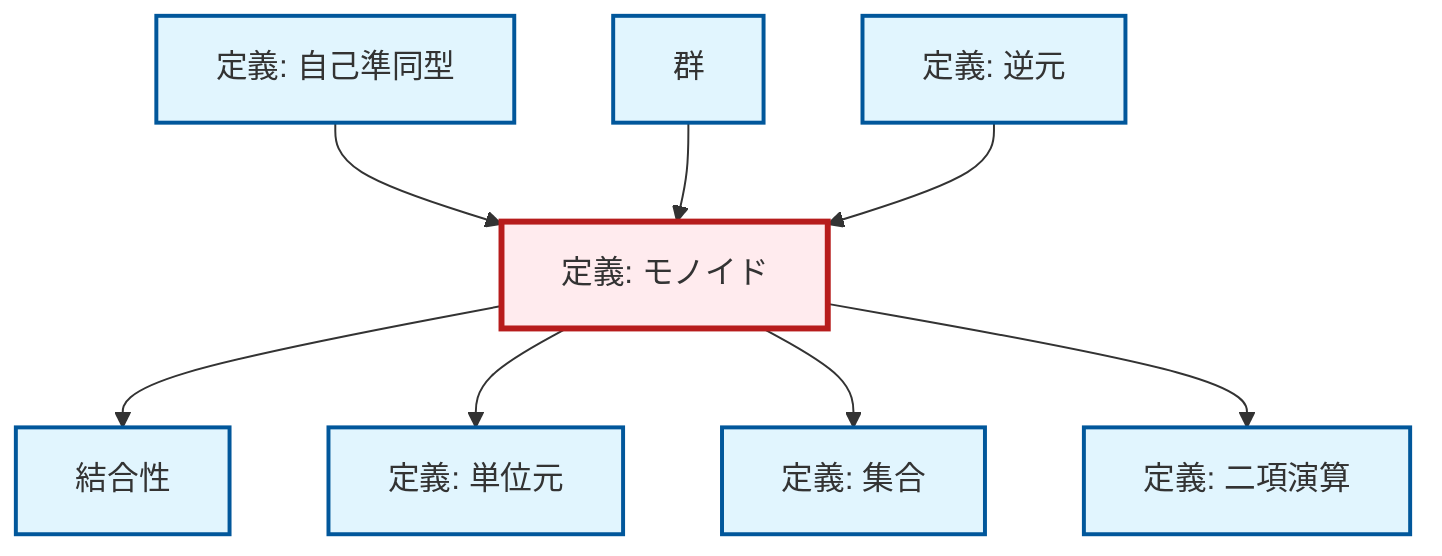 graph TD
    classDef definition fill:#e1f5fe,stroke:#01579b,stroke-width:2px
    classDef theorem fill:#f3e5f5,stroke:#4a148c,stroke-width:2px
    classDef axiom fill:#fff3e0,stroke:#e65100,stroke-width:2px
    classDef example fill:#e8f5e9,stroke:#1b5e20,stroke-width:2px
    classDef current fill:#ffebee,stroke:#b71c1c,stroke-width:3px
    def-monoid["定義: モノイド"]:::definition
    def-endomorphism["定義: 自己準同型"]:::definition
    def-group["群"]:::definition
    def-set["定義: 集合"]:::definition
    def-associativity["結合性"]:::definition
    def-inverse-element["定義: 逆元"]:::definition
    def-identity-element["定義: 単位元"]:::definition
    def-binary-operation["定義: 二項演算"]:::definition
    def-monoid --> def-associativity
    def-endomorphism --> def-monoid
    def-monoid --> def-identity-element
    def-group --> def-monoid
    def-inverse-element --> def-monoid
    def-monoid --> def-set
    def-monoid --> def-binary-operation
    class def-monoid current